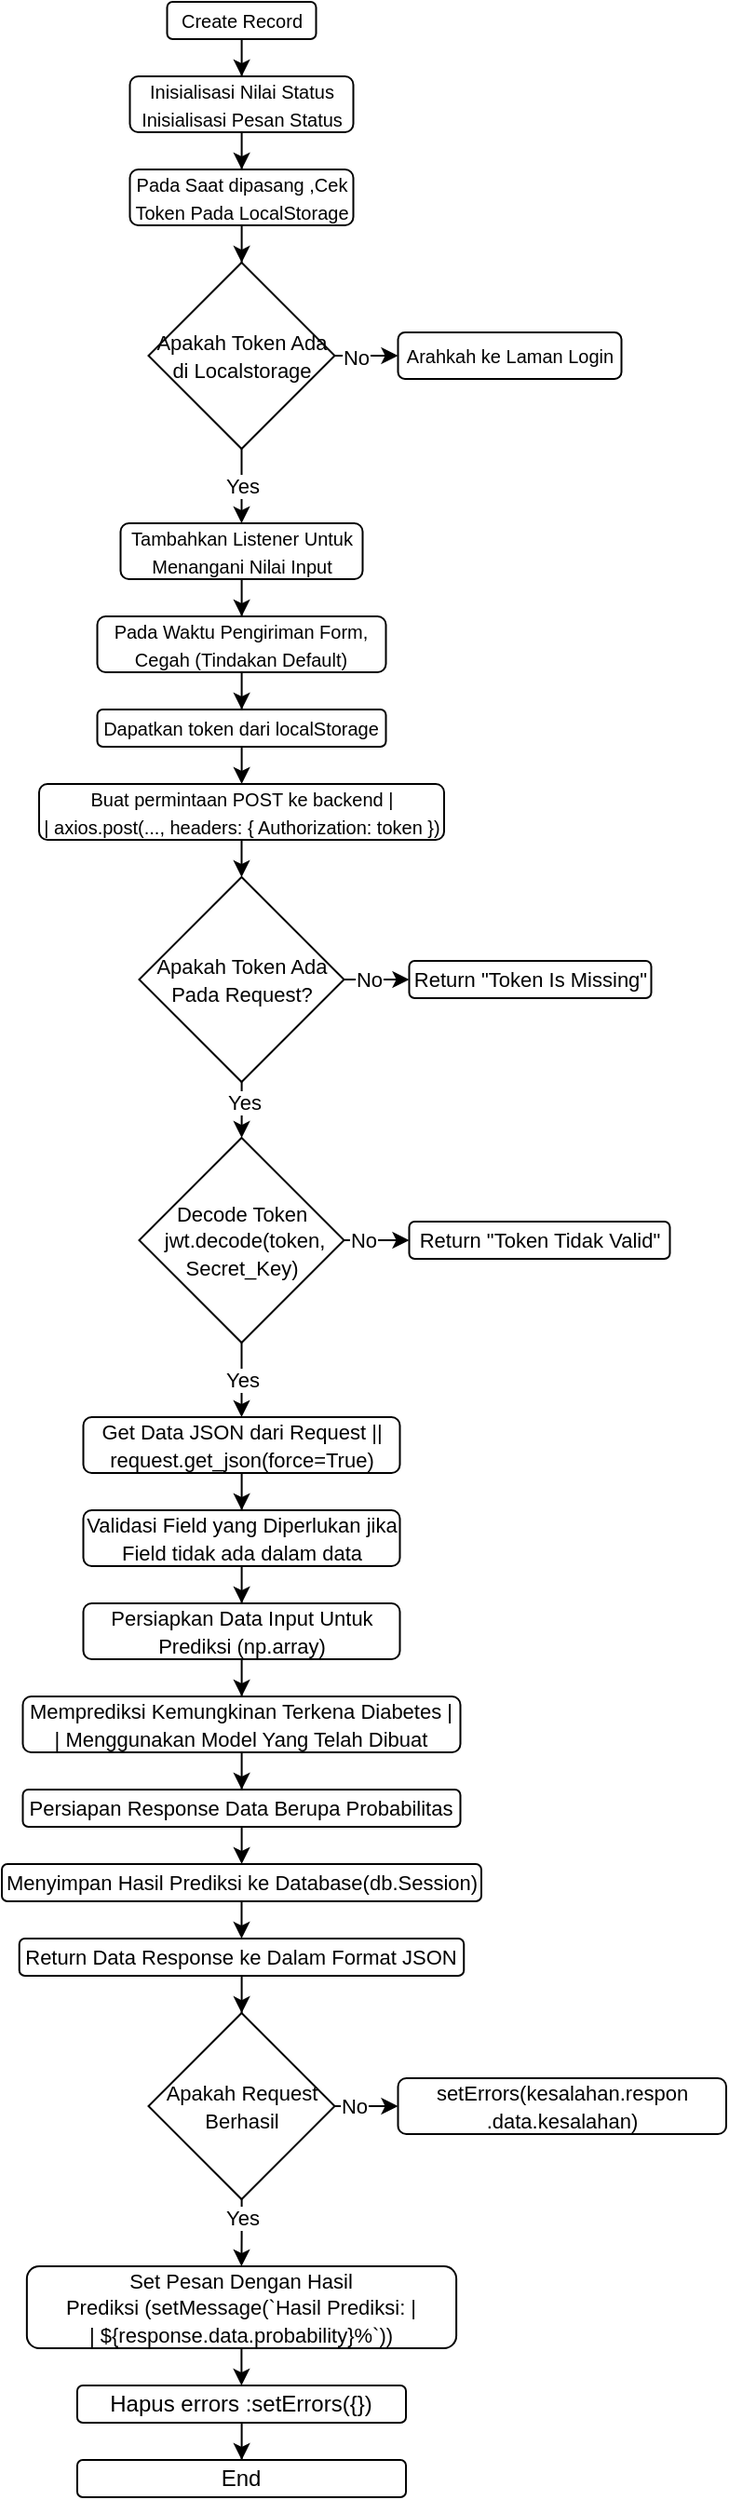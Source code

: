 <mxfile version="24.6.5" type="device">
  <diagram id="FDJiafE5__rO-4gfpb5Q" name="Page-1">
    <mxGraphModel dx="578" dy="1556" grid="1" gridSize="10" guides="1" tooltips="1" connect="1" arrows="1" fold="1" page="1" pageScale="1" pageWidth="827" pageHeight="1169" math="0" shadow="0">
      <root>
        <mxCell id="0" />
        <mxCell id="1" parent="0" />
        <mxCell id="-hBy_0kxWT6jmgFaGC4m-3" value="" style="edgeStyle=orthogonalEdgeStyle;rounded=0;orthogonalLoop=1;jettySize=auto;html=1;" edge="1" parent="1" source="-hBy_0kxWT6jmgFaGC4m-1" target="-hBy_0kxWT6jmgFaGC4m-2">
          <mxGeometry relative="1" as="geometry" />
        </mxCell>
        <mxCell id="-hBy_0kxWT6jmgFaGC4m-1" value="&lt;font size=&quot;1&quot;&gt;Create Record&lt;/font&gt;" style="rounded=1;whiteSpace=wrap;html=1;" vertex="1" parent="1">
          <mxGeometry x="118.75" y="-1160" width="80" height="20" as="geometry" />
        </mxCell>
        <mxCell id="-hBy_0kxWT6jmgFaGC4m-5" value="" style="edgeStyle=orthogonalEdgeStyle;rounded=0;orthogonalLoop=1;jettySize=auto;html=1;" edge="1" parent="1" source="-hBy_0kxWT6jmgFaGC4m-2" target="-hBy_0kxWT6jmgFaGC4m-4">
          <mxGeometry relative="1" as="geometry" />
        </mxCell>
        <mxCell id="-hBy_0kxWT6jmgFaGC4m-2" value="&lt;font size=&quot;1&quot;&gt;Inisialisasi Nilai Status&lt;/font&gt;&lt;div&gt;&lt;font size=&quot;1&quot;&gt;Inisialisasi Pesan Status&lt;/font&gt;&lt;/div&gt;" style="rounded=1;whiteSpace=wrap;html=1;" vertex="1" parent="1">
          <mxGeometry x="98.75" y="-1120" width="120" height="30" as="geometry" />
        </mxCell>
        <mxCell id="-hBy_0kxWT6jmgFaGC4m-7" value="" style="edgeStyle=orthogonalEdgeStyle;rounded=0;orthogonalLoop=1;jettySize=auto;html=1;" edge="1" parent="1" source="-hBy_0kxWT6jmgFaGC4m-4" target="-hBy_0kxWT6jmgFaGC4m-6">
          <mxGeometry relative="1" as="geometry" />
        </mxCell>
        <mxCell id="-hBy_0kxWT6jmgFaGC4m-4" value="&lt;font size=&quot;1&quot;&gt;Pada Saat dipasang ,Cek Token Pada LocalStorage&lt;/font&gt;" style="rounded=1;whiteSpace=wrap;html=1;" vertex="1" parent="1">
          <mxGeometry x="98.75" y="-1070" width="120" height="30" as="geometry" />
        </mxCell>
        <mxCell id="-hBy_0kxWT6jmgFaGC4m-9" value="" style="edgeStyle=orthogonalEdgeStyle;rounded=0;orthogonalLoop=1;jettySize=auto;html=1;" edge="1" parent="1" source="-hBy_0kxWT6jmgFaGC4m-6" target="-hBy_0kxWT6jmgFaGC4m-8">
          <mxGeometry relative="1" as="geometry" />
        </mxCell>
        <mxCell id="-hBy_0kxWT6jmgFaGC4m-10" value="No" style="edgeLabel;html=1;align=center;verticalAlign=middle;resizable=0;points=[];" vertex="1" connectable="0" parent="-hBy_0kxWT6jmgFaGC4m-9">
          <mxGeometry x="-0.522" y="-1" relative="1" as="geometry">
            <mxPoint as="offset" />
          </mxGeometry>
        </mxCell>
        <mxCell id="-hBy_0kxWT6jmgFaGC4m-12" value="" style="edgeStyle=orthogonalEdgeStyle;rounded=0;orthogonalLoop=1;jettySize=auto;html=1;" edge="1" parent="1" source="-hBy_0kxWT6jmgFaGC4m-6" target="-hBy_0kxWT6jmgFaGC4m-11">
          <mxGeometry relative="1" as="geometry" />
        </mxCell>
        <mxCell id="-hBy_0kxWT6jmgFaGC4m-13" value="Yes" style="edgeLabel;html=1;align=center;verticalAlign=middle;resizable=0;points=[];" vertex="1" connectable="0" parent="-hBy_0kxWT6jmgFaGC4m-12">
          <mxGeometry x="0.307" y="1" relative="1" as="geometry">
            <mxPoint x="-1" y="-6" as="offset" />
          </mxGeometry>
        </mxCell>
        <mxCell id="-hBy_0kxWT6jmgFaGC4m-6" value="&lt;font style=&quot;font-size: 11px;&quot;&gt;Apakah Token Ada di Localstorage&lt;/font&gt;" style="rhombus;whiteSpace=wrap;html=1;" vertex="1" parent="1">
          <mxGeometry x="108.75" y="-1020" width="100" height="100" as="geometry" />
        </mxCell>
        <mxCell id="-hBy_0kxWT6jmgFaGC4m-8" value="&lt;font size=&quot;1&quot;&gt;Arahkah ke Laman Login&lt;/font&gt;" style="rounded=1;whiteSpace=wrap;html=1;" vertex="1" parent="1">
          <mxGeometry x="242.75" y="-982.5" width="120" height="25" as="geometry" />
        </mxCell>
        <mxCell id="-hBy_0kxWT6jmgFaGC4m-15" value="" style="edgeStyle=orthogonalEdgeStyle;rounded=0;orthogonalLoop=1;jettySize=auto;html=1;" edge="1" parent="1" source="-hBy_0kxWT6jmgFaGC4m-11" target="-hBy_0kxWT6jmgFaGC4m-14">
          <mxGeometry relative="1" as="geometry" />
        </mxCell>
        <mxCell id="-hBy_0kxWT6jmgFaGC4m-11" value="&lt;font size=&quot;1&quot;&gt;Tambahkan Listener Untuk Menangani Nilai Input&lt;/font&gt;" style="rounded=1;whiteSpace=wrap;html=1;" vertex="1" parent="1">
          <mxGeometry x="93.75" y="-880" width="130" height="30" as="geometry" />
        </mxCell>
        <mxCell id="-hBy_0kxWT6jmgFaGC4m-17" value="" style="edgeStyle=orthogonalEdgeStyle;rounded=0;orthogonalLoop=1;jettySize=auto;html=1;" edge="1" parent="1" source="-hBy_0kxWT6jmgFaGC4m-14" target="-hBy_0kxWT6jmgFaGC4m-16">
          <mxGeometry relative="1" as="geometry" />
        </mxCell>
        <mxCell id="-hBy_0kxWT6jmgFaGC4m-14" value="&lt;font size=&quot;1&quot;&gt;Pada Waktu Pengiriman Form, Cegah (Tindakan Default)&lt;/font&gt;" style="rounded=1;whiteSpace=wrap;html=1;" vertex="1" parent="1">
          <mxGeometry x="81.25" y="-830" width="155" height="30" as="geometry" />
        </mxCell>
        <mxCell id="-hBy_0kxWT6jmgFaGC4m-19" value="" style="edgeStyle=orthogonalEdgeStyle;rounded=0;orthogonalLoop=1;jettySize=auto;html=1;" edge="1" parent="1" source="-hBy_0kxWT6jmgFaGC4m-16" target="-hBy_0kxWT6jmgFaGC4m-18">
          <mxGeometry relative="1" as="geometry" />
        </mxCell>
        <mxCell id="-hBy_0kxWT6jmgFaGC4m-16" value="&lt;font size=&quot;1&quot;&gt;Dapatkan token dari localStorage&lt;/font&gt;" style="rounded=1;whiteSpace=wrap;html=1;" vertex="1" parent="1">
          <mxGeometry x="81.25" y="-780" width="155" height="20" as="geometry" />
        </mxCell>
        <mxCell id="-hBy_0kxWT6jmgFaGC4m-22" value="" style="edgeStyle=orthogonalEdgeStyle;rounded=0;orthogonalLoop=1;jettySize=auto;html=1;" edge="1" parent="1" source="-hBy_0kxWT6jmgFaGC4m-18" target="-hBy_0kxWT6jmgFaGC4m-20">
          <mxGeometry relative="1" as="geometry" />
        </mxCell>
        <mxCell id="-hBy_0kxWT6jmgFaGC4m-18" value="&lt;div&gt;&lt;font size=&quot;1&quot;&gt;Buat permintaan POST ke backend |&lt;/font&gt;&lt;/div&gt;&lt;div&gt;&lt;font size=&quot;1&quot;&gt;| axios.post(..., headers: { Authorization: token })&lt;/font&gt;&lt;/div&gt;" style="rounded=1;whiteSpace=wrap;html=1;" vertex="1" parent="1">
          <mxGeometry x="50" y="-740" width="217.5" height="30" as="geometry" />
        </mxCell>
        <mxCell id="-hBy_0kxWT6jmgFaGC4m-24" value="" style="edgeStyle=orthogonalEdgeStyle;rounded=0;orthogonalLoop=1;jettySize=auto;html=1;" edge="1" parent="1" source="-hBy_0kxWT6jmgFaGC4m-20" target="-hBy_0kxWT6jmgFaGC4m-23">
          <mxGeometry relative="1" as="geometry" />
        </mxCell>
        <mxCell id="-hBy_0kxWT6jmgFaGC4m-25" value="No" style="edgeLabel;html=1;align=center;verticalAlign=middle;resizable=0;points=[];" vertex="1" connectable="0" parent="-hBy_0kxWT6jmgFaGC4m-24">
          <mxGeometry x="-0.437" relative="1" as="geometry">
            <mxPoint as="offset" />
          </mxGeometry>
        </mxCell>
        <mxCell id="-hBy_0kxWT6jmgFaGC4m-28" value="" style="edgeStyle=orthogonalEdgeStyle;rounded=0;orthogonalLoop=1;jettySize=auto;html=1;" edge="1" parent="1" source="-hBy_0kxWT6jmgFaGC4m-20" target="-hBy_0kxWT6jmgFaGC4m-27">
          <mxGeometry relative="1" as="geometry" />
        </mxCell>
        <mxCell id="-hBy_0kxWT6jmgFaGC4m-29" value="Yes" style="edgeLabel;html=1;align=center;verticalAlign=middle;resizable=0;points=[];" vertex="1" connectable="0" parent="-hBy_0kxWT6jmgFaGC4m-28">
          <mxGeometry x="0.24" y="1" relative="1" as="geometry">
            <mxPoint as="offset" />
          </mxGeometry>
        </mxCell>
        <mxCell id="-hBy_0kxWT6jmgFaGC4m-20" value="&lt;font style=&quot;font-size: 11px;&quot;&gt;Apakah Token Ada Pada Request?&lt;/font&gt;" style="rhombus;whiteSpace=wrap;html=1;" vertex="1" parent="1">
          <mxGeometry x="103.75" y="-690" width="110" height="110" as="geometry" />
        </mxCell>
        <mxCell id="-hBy_0kxWT6jmgFaGC4m-23" value="&lt;font style=&quot;font-size: 11px;&quot;&gt;Return &quot;Token Is Missing&quot;&lt;/font&gt;" style="rounded=1;whiteSpace=wrap;html=1;" vertex="1" parent="1">
          <mxGeometry x="248.75" y="-645" width="130" height="20" as="geometry" />
        </mxCell>
        <mxCell id="-hBy_0kxWT6jmgFaGC4m-31" value="" style="edgeStyle=orthogonalEdgeStyle;rounded=0;orthogonalLoop=1;jettySize=auto;html=1;" edge="1" parent="1" source="-hBy_0kxWT6jmgFaGC4m-27" target="-hBy_0kxWT6jmgFaGC4m-30">
          <mxGeometry relative="1" as="geometry" />
        </mxCell>
        <mxCell id="-hBy_0kxWT6jmgFaGC4m-32" value="No" style="edgeLabel;html=1;align=center;verticalAlign=middle;resizable=0;points=[];" vertex="1" connectable="0" parent="-hBy_0kxWT6jmgFaGC4m-31">
          <mxGeometry x="-0.57" y="-2" relative="1" as="geometry">
            <mxPoint y="-2" as="offset" />
          </mxGeometry>
        </mxCell>
        <mxCell id="-hBy_0kxWT6jmgFaGC4m-34" value="" style="edgeStyle=orthogonalEdgeStyle;rounded=0;orthogonalLoop=1;jettySize=auto;html=1;" edge="1" parent="1" source="-hBy_0kxWT6jmgFaGC4m-27" target="-hBy_0kxWT6jmgFaGC4m-33">
          <mxGeometry relative="1" as="geometry" />
        </mxCell>
        <mxCell id="-hBy_0kxWT6jmgFaGC4m-35" value="Yes" style="edgeLabel;html=1;align=center;verticalAlign=middle;resizable=0;points=[];" vertex="1" connectable="0" parent="-hBy_0kxWT6jmgFaGC4m-34">
          <mxGeometry x="0.293" relative="1" as="geometry">
            <mxPoint y="-6" as="offset" />
          </mxGeometry>
        </mxCell>
        <mxCell id="-hBy_0kxWT6jmgFaGC4m-27" value="&lt;div&gt;&lt;span style=&quot;font-size: 11px;&quot;&gt;Decode Token&lt;/span&gt;&lt;/div&gt;&lt;div&gt;&lt;span style=&quot;font-size: 11px;&quot;&gt;&amp;nbsp;jwt.decode(token, Secret_Key)&lt;/span&gt;&lt;/div&gt;" style="rhombus;whiteSpace=wrap;html=1;" vertex="1" parent="1">
          <mxGeometry x="103.75" y="-550" width="110" height="110" as="geometry" />
        </mxCell>
        <mxCell id="-hBy_0kxWT6jmgFaGC4m-30" value="&lt;font style=&quot;font-size: 11px;&quot;&gt;Return &quot;Token Tidak Valid&quot;&lt;/font&gt;" style="rounded=1;whiteSpace=wrap;html=1;" vertex="1" parent="1">
          <mxGeometry x="248.75" y="-505" width="140" height="20" as="geometry" />
        </mxCell>
        <mxCell id="-hBy_0kxWT6jmgFaGC4m-37" value="" style="edgeStyle=orthogonalEdgeStyle;rounded=0;orthogonalLoop=1;jettySize=auto;html=1;" edge="1" parent="1" source="-hBy_0kxWT6jmgFaGC4m-33" target="-hBy_0kxWT6jmgFaGC4m-36">
          <mxGeometry relative="1" as="geometry" />
        </mxCell>
        <mxCell id="-hBy_0kxWT6jmgFaGC4m-33" value="&lt;font style=&quot;font-size: 11px;&quot;&gt;Get Data JSON dari Request ||&amp;nbsp;request.get_json(force=True)&amp;nbsp;&lt;/font&gt;" style="rounded=1;whiteSpace=wrap;html=1;" vertex="1" parent="1">
          <mxGeometry x="73.75" y="-400" width="170" height="30" as="geometry" />
        </mxCell>
        <mxCell id="-hBy_0kxWT6jmgFaGC4m-40" value="" style="edgeStyle=orthogonalEdgeStyle;rounded=0;orthogonalLoop=1;jettySize=auto;html=1;" edge="1" parent="1" source="-hBy_0kxWT6jmgFaGC4m-36" target="-hBy_0kxWT6jmgFaGC4m-38">
          <mxGeometry relative="1" as="geometry" />
        </mxCell>
        <mxCell id="-hBy_0kxWT6jmgFaGC4m-36" value="&lt;font style=&quot;font-size: 11px;&quot;&gt;Validasi Field yang Diperlukan jika Field tidak ada dalam data&lt;/font&gt;" style="rounded=1;whiteSpace=wrap;html=1;" vertex="1" parent="1">
          <mxGeometry x="73.75" y="-350" width="170" height="30" as="geometry" />
        </mxCell>
        <mxCell id="-hBy_0kxWT6jmgFaGC4m-42" value="" style="edgeStyle=orthogonalEdgeStyle;rounded=0;orthogonalLoop=1;jettySize=auto;html=1;" edge="1" parent="1" source="-hBy_0kxWT6jmgFaGC4m-38" target="-hBy_0kxWT6jmgFaGC4m-41">
          <mxGeometry relative="1" as="geometry" />
        </mxCell>
        <mxCell id="-hBy_0kxWT6jmgFaGC4m-38" value="&lt;font style=&quot;font-size: 11px;&quot;&gt;Persiapkan Data Input Untuk Prediksi (np.array)&lt;/font&gt;" style="rounded=1;whiteSpace=wrap;html=1;" vertex="1" parent="1">
          <mxGeometry x="73.75" y="-300" width="170" height="30" as="geometry" />
        </mxCell>
        <mxCell id="-hBy_0kxWT6jmgFaGC4m-44" value="" style="edgeStyle=orthogonalEdgeStyle;rounded=0;orthogonalLoop=1;jettySize=auto;html=1;" edge="1" parent="1" source="-hBy_0kxWT6jmgFaGC4m-41" target="-hBy_0kxWT6jmgFaGC4m-43">
          <mxGeometry relative="1" as="geometry" />
        </mxCell>
        <mxCell id="-hBy_0kxWT6jmgFaGC4m-41" value="&lt;div&gt;&lt;span style=&quot;font-size: 11px;&quot;&gt;Memprediksi Kemungkinan Terkena Diabetes |&lt;/span&gt;&lt;/div&gt;&lt;div&gt;&lt;span style=&quot;font-size: 11px;&quot;&gt;| Menggunakan Model Yang Telah Dibuat&lt;/span&gt;&lt;/div&gt;" style="rounded=1;whiteSpace=wrap;html=1;" vertex="1" parent="1">
          <mxGeometry x="41.25" y="-250" width="235" height="30" as="geometry" />
        </mxCell>
        <mxCell id="-hBy_0kxWT6jmgFaGC4m-46" value="" style="edgeStyle=orthogonalEdgeStyle;rounded=0;orthogonalLoop=1;jettySize=auto;html=1;" edge="1" parent="1" source="-hBy_0kxWT6jmgFaGC4m-43" target="-hBy_0kxWT6jmgFaGC4m-45">
          <mxGeometry relative="1" as="geometry" />
        </mxCell>
        <mxCell id="-hBy_0kxWT6jmgFaGC4m-43" value="&lt;div&gt;&lt;span style=&quot;font-size: 11px;&quot;&gt;Persiapan Response Data Berupa Probabilitas&lt;/span&gt;&lt;/div&gt;" style="rounded=1;whiteSpace=wrap;html=1;" vertex="1" parent="1">
          <mxGeometry x="41.25" y="-200" width="235" height="20" as="geometry" />
        </mxCell>
        <mxCell id="-hBy_0kxWT6jmgFaGC4m-48" value="" style="edgeStyle=orthogonalEdgeStyle;rounded=0;orthogonalLoop=1;jettySize=auto;html=1;" edge="1" parent="1" source="-hBy_0kxWT6jmgFaGC4m-45" target="-hBy_0kxWT6jmgFaGC4m-47">
          <mxGeometry relative="1" as="geometry" />
        </mxCell>
        <mxCell id="-hBy_0kxWT6jmgFaGC4m-45" value="&lt;div&gt;&lt;span style=&quot;font-size: 11px;&quot;&gt;Menyimpan Hasil Prediksi ke Database(db.Session)&lt;/span&gt;&lt;/div&gt;" style="rounded=1;whiteSpace=wrap;html=1;" vertex="1" parent="1">
          <mxGeometry x="30" y="-160" width="257.5" height="20" as="geometry" />
        </mxCell>
        <mxCell id="-hBy_0kxWT6jmgFaGC4m-54" value="" style="edgeStyle=orthogonalEdgeStyle;rounded=0;orthogonalLoop=1;jettySize=auto;html=1;" edge="1" parent="1" source="-hBy_0kxWT6jmgFaGC4m-47" target="-hBy_0kxWT6jmgFaGC4m-53">
          <mxGeometry relative="1" as="geometry" />
        </mxCell>
        <mxCell id="-hBy_0kxWT6jmgFaGC4m-47" value="&lt;span style=&quot;font-size: 11px;&quot;&gt;Return Data&amp;nbsp;&lt;/span&gt;&lt;span style=&quot;font-size: 11px;&quot;&gt;Response&lt;/span&gt;&lt;span style=&quot;font-size: 11px;&quot;&gt;&amp;nbsp;ke Dalam Format JSON&lt;/span&gt;" style="rounded=1;whiteSpace=wrap;html=1;" vertex="1" parent="1">
          <mxGeometry x="39.37" y="-120" width="238.75" height="20" as="geometry" />
        </mxCell>
        <mxCell id="-hBy_0kxWT6jmgFaGC4m-56" value="" style="edgeStyle=orthogonalEdgeStyle;rounded=0;orthogonalLoop=1;jettySize=auto;html=1;" edge="1" parent="1" source="-hBy_0kxWT6jmgFaGC4m-53" target="-hBy_0kxWT6jmgFaGC4m-55">
          <mxGeometry relative="1" as="geometry" />
        </mxCell>
        <mxCell id="-hBy_0kxWT6jmgFaGC4m-57" value="No" style="edgeLabel;html=1;align=center;verticalAlign=middle;resizable=0;points=[];" vertex="1" connectable="0" parent="-hBy_0kxWT6jmgFaGC4m-56">
          <mxGeometry x="-0.521" y="2" relative="1" as="geometry">
            <mxPoint x="-1" y="2" as="offset" />
          </mxGeometry>
        </mxCell>
        <mxCell id="-hBy_0kxWT6jmgFaGC4m-59" value="" style="edgeStyle=orthogonalEdgeStyle;rounded=0;orthogonalLoop=1;jettySize=auto;html=1;" edge="1" parent="1" source="-hBy_0kxWT6jmgFaGC4m-53" target="-hBy_0kxWT6jmgFaGC4m-58">
          <mxGeometry relative="1" as="geometry" />
        </mxCell>
        <mxCell id="-hBy_0kxWT6jmgFaGC4m-60" value="Yes" style="edgeLabel;html=1;align=center;verticalAlign=middle;resizable=0;points=[];" vertex="1" connectable="0" parent="-hBy_0kxWT6jmgFaGC4m-59">
          <mxGeometry x="-0.459" relative="1" as="geometry">
            <mxPoint as="offset" />
          </mxGeometry>
        </mxCell>
        <mxCell id="-hBy_0kxWT6jmgFaGC4m-53" value="&lt;font style=&quot;font-size: 11px;&quot;&gt;Apakah Request Berhasil&lt;/font&gt;" style="rhombus;whiteSpace=wrap;html=1;" vertex="1" parent="1">
          <mxGeometry x="108.75" y="-80" width="100" height="100" as="geometry" />
        </mxCell>
        <mxCell id="-hBy_0kxWT6jmgFaGC4m-55" value="&lt;span style=&quot;font-size: 11px;&quot;&gt;setErrors(kesalahan.respon&lt;/span&gt;&lt;div&gt;&lt;span style=&quot;font-size: 11px;&quot;&gt;.data.kesalahan)&lt;/span&gt;&lt;/div&gt;" style="rounded=1;whiteSpace=wrap;html=1;" vertex="1" parent="1">
          <mxGeometry x="242.75" y="-45" width="176.25" height="30" as="geometry" />
        </mxCell>
        <mxCell id="-hBy_0kxWT6jmgFaGC4m-63" value="" style="edgeStyle=orthogonalEdgeStyle;rounded=0;orthogonalLoop=1;jettySize=auto;html=1;" edge="1" parent="1" source="-hBy_0kxWT6jmgFaGC4m-58" target="-hBy_0kxWT6jmgFaGC4m-61">
          <mxGeometry relative="1" as="geometry" />
        </mxCell>
        <mxCell id="-hBy_0kxWT6jmgFaGC4m-58" value="&lt;span style=&quot;font-size: 11px;&quot;&gt;Set Pesan Dengan Hasil Prediksi&amp;nbsp;&lt;/span&gt;&lt;span style=&quot;background-color: initial; font-size: 11px;&quot;&gt;(setMessage(`Hasil Prediksi: |&lt;/span&gt;&lt;div&gt;&lt;span style=&quot;font-size: 11px;&quot;&gt;| ${response.data.probability}%`))&lt;/span&gt;&lt;/div&gt;" style="rounded=1;whiteSpace=wrap;html=1;" vertex="1" parent="1">
          <mxGeometry x="43.43" y="56" width="230.63" height="44" as="geometry" />
        </mxCell>
        <mxCell id="-hBy_0kxWT6jmgFaGC4m-66" value="" style="edgeStyle=orthogonalEdgeStyle;rounded=0;orthogonalLoop=1;jettySize=auto;html=1;" edge="1" parent="1" source="-hBy_0kxWT6jmgFaGC4m-61" target="-hBy_0kxWT6jmgFaGC4m-64">
          <mxGeometry relative="1" as="geometry" />
        </mxCell>
        <mxCell id="-hBy_0kxWT6jmgFaGC4m-61" value="Hapus errors :setErrors({})" style="rounded=1;whiteSpace=wrap;html=1;" vertex="1" parent="1">
          <mxGeometry x="70.46" y="120" width="176.56" height="20" as="geometry" />
        </mxCell>
        <mxCell id="-hBy_0kxWT6jmgFaGC4m-64" value="End" style="rounded=1;whiteSpace=wrap;html=1;" vertex="1" parent="1">
          <mxGeometry x="70.47" y="160" width="176.56" height="20" as="geometry" />
        </mxCell>
      </root>
    </mxGraphModel>
  </diagram>
</mxfile>
